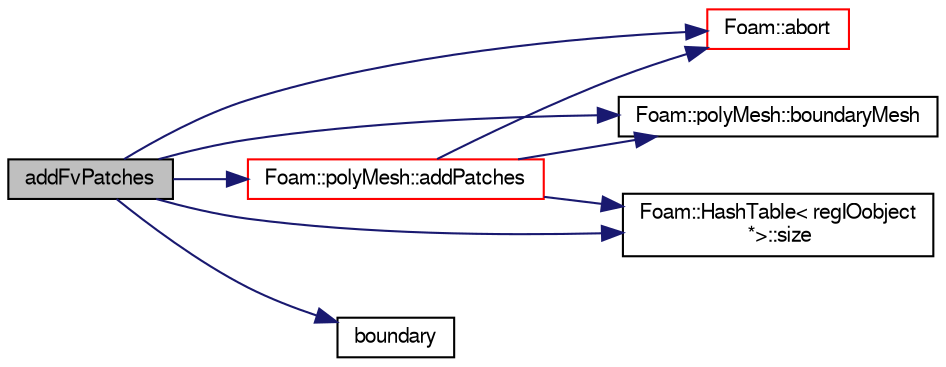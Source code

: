 digraph "addFvPatches"
{
  bgcolor="transparent";
  edge [fontname="FreeSans",fontsize="10",labelfontname="FreeSans",labelfontsize="10"];
  node [fontname="FreeSans",fontsize="10",shape=record];
  rankdir="LR";
  Node183 [label="addFvPatches",height=0.2,width=0.4,color="black", fillcolor="grey75", style="filled", fontcolor="black"];
  Node183 -> Node184 [color="midnightblue",fontsize="10",style="solid",fontname="FreeSans"];
  Node184 [label="Foam::abort",height=0.2,width=0.4,color="red",URL="$a21124.html#a447107a607d03e417307c203fa5fb44b"];
  Node183 -> Node227 [color="midnightblue",fontsize="10",style="solid",fontname="FreeSans"];
  Node227 [label="Foam::polyMesh::addPatches",height=0.2,width=0.4,color="red",URL="$a27410.html#a6527fc99a1c5861553e2b107c6d9170f",tooltip="Add boundary patches. "];
  Node227 -> Node228 [color="midnightblue",fontsize="10",style="solid",fontname="FreeSans"];
  Node228 [label="Foam::polyMesh::boundaryMesh",height=0.2,width=0.4,color="black",URL="$a27410.html#a9f2b68c134340291eda6197f47f25484",tooltip="Return boundary mesh. "];
  Node227 -> Node229 [color="midnightblue",fontsize="10",style="solid",fontname="FreeSans"];
  Node229 [label="Foam::HashTable\< regIOobject\l *\>::size",height=0.2,width=0.4,color="black",URL="$a25702.html#a47b3bf30da1eb3ab8076b5fbe00e0494",tooltip="Return number of elements in table. "];
  Node227 -> Node184 [color="midnightblue",fontsize="10",style="solid",fontname="FreeSans"];
  Node183 -> Node265 [color="midnightblue",fontsize="10",style="solid",fontname="FreeSans"];
  Node265 [label="boundary",height=0.2,width=0.4,color="black",URL="$a22766.html#a1fc8b179063cf5d6805da64ff1975126",tooltip="Return reference to boundary mesh. "];
  Node183 -> Node228 [color="midnightblue",fontsize="10",style="solid",fontname="FreeSans"];
  Node183 -> Node229 [color="midnightblue",fontsize="10",style="solid",fontname="FreeSans"];
}
